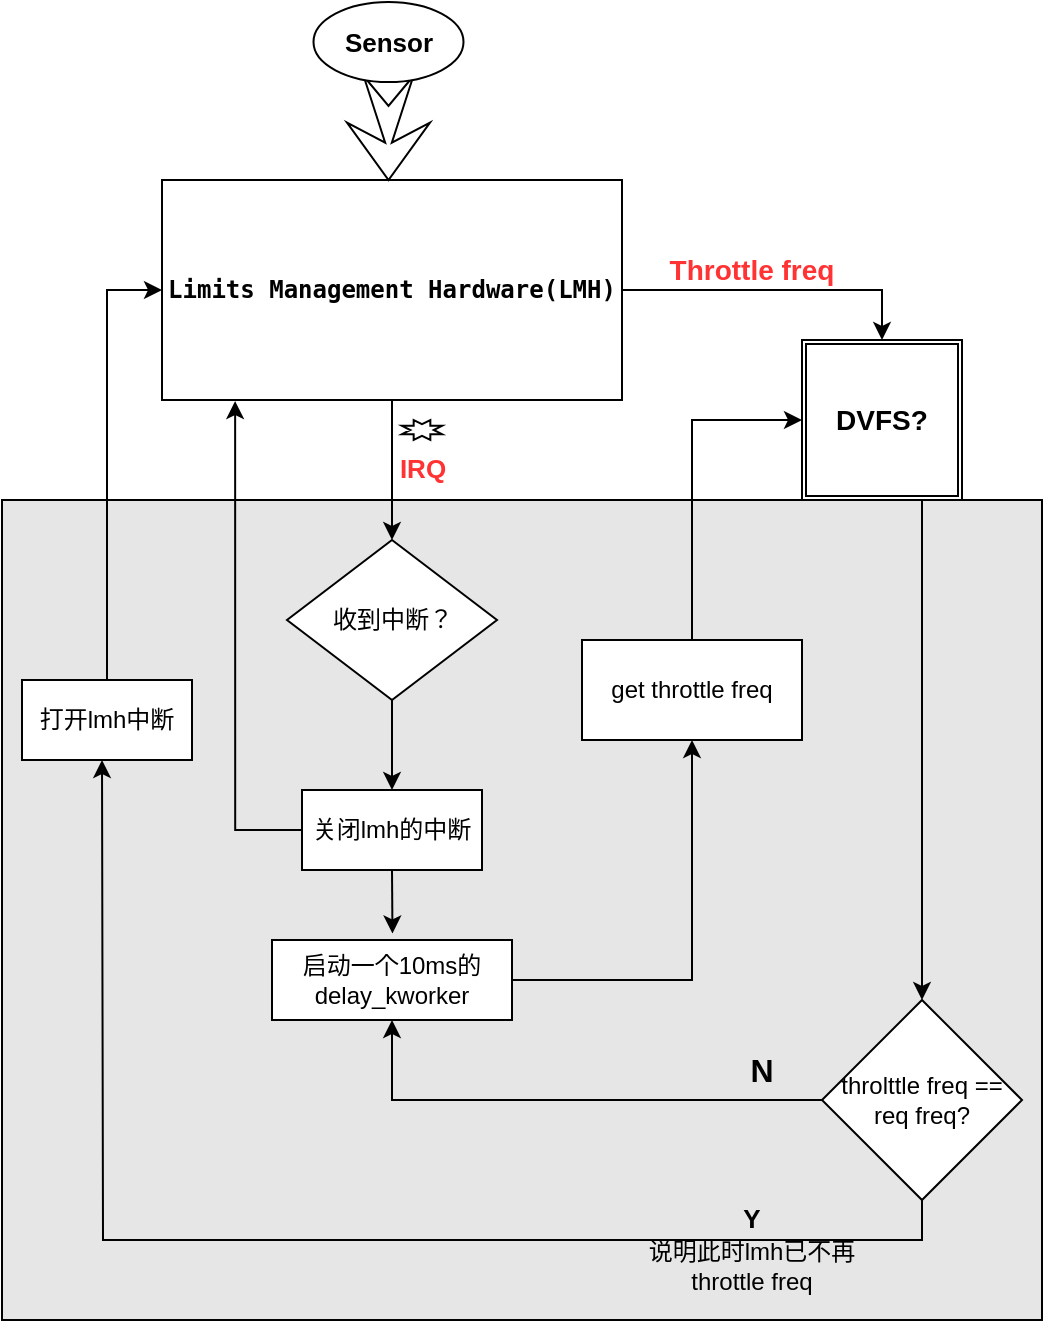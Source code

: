 <mxfile version="24.6.0" type="github">
  <diagram name="第 1 页" id="VTAUhPHFjqV-iyoxelCj">
    <mxGraphModel dx="1195" dy="665" grid="0" gridSize="10" guides="1" tooltips="1" connect="1" arrows="1" fold="1" page="1" pageScale="1" pageWidth="827" pageHeight="1169" math="0" shadow="0">
      <root>
        <mxCell id="0" />
        <mxCell id="1" parent="0" />
        <mxCell id="YY0MY4p-X_AZBxPH40uB-45" value="" style="rounded=0;whiteSpace=wrap;html=1;fillColor=#E6E6E6;" vertex="1" parent="1">
          <mxGeometry y="400" width="520" height="410" as="geometry" />
        </mxCell>
        <mxCell id="YY0MY4p-X_AZBxPH40uB-19" style="edgeStyle=orthogonalEdgeStyle;rounded=0;orthogonalLoop=1;jettySize=auto;html=1;exitX=0.5;exitY=1;exitDx=0;exitDy=0;entryX=0.5;entryY=0;entryDx=0;entryDy=0;" edge="1" parent="1" source="YY0MY4p-X_AZBxPH40uB-1" target="YY0MY4p-X_AZBxPH40uB-18">
          <mxGeometry relative="1" as="geometry" />
        </mxCell>
        <mxCell id="YY0MY4p-X_AZBxPH40uB-20" style="edgeStyle=orthogonalEdgeStyle;rounded=0;orthogonalLoop=1;jettySize=auto;html=1;entryX=0.5;entryY=0;entryDx=0;entryDy=0;" edge="1" parent="1" source="YY0MY4p-X_AZBxPH40uB-1" target="YY0MY4p-X_AZBxPH40uB-10">
          <mxGeometry relative="1" as="geometry" />
        </mxCell>
        <mxCell id="YY0MY4p-X_AZBxPH40uB-1" value="&lt;pre style=&quot;overflow: visible; text-align: start; background-color: rgb(255, 255, 255);&quot;&gt;Limits Management Hardware(LMH)&lt;/pre&gt;" style="rounded=0;whiteSpace=wrap;html=1;strokeWidth=1;fontStyle=1" vertex="1" parent="1">
          <mxGeometry x="80" y="240" width="230" height="110" as="geometry" />
        </mxCell>
        <mxCell id="YY0MY4p-X_AZBxPH40uB-4" value="" style="html=1;shadow=0;dashed=0;align=center;verticalAlign=middle;shape=mxgraph.arrows2.stylisedArrow;dy=0.92;dx=18.67;notch=15;feather=0.4;direction=south;" vertex="1" parent="1">
          <mxGeometry x="172.5" y="188" width="41.5" height="52" as="geometry" />
        </mxCell>
        <mxCell id="YY0MY4p-X_AZBxPH40uB-6" value="Sensor" style="strokeWidth=1;html=1;shape=mxgraph.flowchart.start_1;whiteSpace=wrap;fontStyle=1;fontSize=13;" vertex="1" parent="1">
          <mxGeometry x="155.75" y="151" width="75" height="40" as="geometry" />
        </mxCell>
        <mxCell id="YY0MY4p-X_AZBxPH40uB-13" value="IRQ" style="verticalLabelPosition=bottom;verticalAlign=top;html=1;shape=mxgraph.basic.8_point_star;fontStyle=1;fontSize=13;fontColor=#FF3333;" vertex="1" parent="1">
          <mxGeometry x="200" y="360" width="20" height="10" as="geometry" />
        </mxCell>
        <mxCell id="YY0MY4p-X_AZBxPH40uB-28" style="edgeStyle=orthogonalEdgeStyle;rounded=0;orthogonalLoop=1;jettySize=auto;html=1;exitX=0.75;exitY=1;exitDx=0;exitDy=0;entryX=0.5;entryY=0;entryDx=0;entryDy=0;" edge="1" parent="1" source="YY0MY4p-X_AZBxPH40uB-10" target="YY0MY4p-X_AZBxPH40uB-27">
          <mxGeometry relative="1" as="geometry" />
        </mxCell>
        <mxCell id="YY0MY4p-X_AZBxPH40uB-10" value="DVFS?" style="shape=ext;double=1;whiteSpace=wrap;html=1;aspect=fixed;fontStyle=1;fontSize=14;" vertex="1" parent="1">
          <mxGeometry x="400" y="320" width="80" height="80" as="geometry" />
        </mxCell>
        <mxCell id="YY0MY4p-X_AZBxPH40uB-38" style="edgeStyle=orthogonalEdgeStyle;rounded=0;orthogonalLoop=1;jettySize=auto;html=1;exitX=0.5;exitY=1;exitDx=0;exitDy=0;entryX=0.5;entryY=0;entryDx=0;entryDy=0;" edge="1" parent="1" source="YY0MY4p-X_AZBxPH40uB-18" target="YY0MY4p-X_AZBxPH40uB-33">
          <mxGeometry relative="1" as="geometry" />
        </mxCell>
        <mxCell id="YY0MY4p-X_AZBxPH40uB-18" value="收到中断？" style="rhombus;whiteSpace=wrap;html=1;" vertex="1" parent="1">
          <mxGeometry x="142.5" y="420" width="105" height="80" as="geometry" />
        </mxCell>
        <mxCell id="YY0MY4p-X_AZBxPH40uB-21" value="Throttle freq" style="text;html=1;align=center;verticalAlign=middle;whiteSpace=wrap;rounded=0;fontStyle=1;fontColor=#FF3333;fontSize=14;" vertex="1" parent="1">
          <mxGeometry x="330" y="270" width="90" height="30" as="geometry" />
        </mxCell>
        <mxCell id="YY0MY4p-X_AZBxPH40uB-31" style="edgeStyle=orthogonalEdgeStyle;rounded=0;orthogonalLoop=1;jettySize=auto;html=1;exitX=1;exitY=0.5;exitDx=0;exitDy=0;entryX=0.5;entryY=1;entryDx=0;entryDy=0;" edge="1" parent="1" source="YY0MY4p-X_AZBxPH40uB-22" target="YY0MY4p-X_AZBxPH40uB-30">
          <mxGeometry relative="1" as="geometry" />
        </mxCell>
        <mxCell id="YY0MY4p-X_AZBxPH40uB-22" value="启动一个10ms的delay_kworker" style="whiteSpace=wrap;html=1;" vertex="1" parent="1">
          <mxGeometry x="135" y="620" width="120" height="40" as="geometry" />
        </mxCell>
        <mxCell id="YY0MY4p-X_AZBxPH40uB-36" style="edgeStyle=orthogonalEdgeStyle;rounded=0;orthogonalLoop=1;jettySize=auto;html=1;entryX=0.5;entryY=1;entryDx=0;entryDy=0;" edge="1" parent="1" source="YY0MY4p-X_AZBxPH40uB-27" target="YY0MY4p-X_AZBxPH40uB-22">
          <mxGeometry relative="1" as="geometry" />
        </mxCell>
        <mxCell id="YY0MY4p-X_AZBxPH40uB-37" style="edgeStyle=orthogonalEdgeStyle;rounded=0;orthogonalLoop=1;jettySize=auto;html=1;exitX=0.5;exitY=1;exitDx=0;exitDy=0;" edge="1" parent="1" source="YY0MY4p-X_AZBxPH40uB-27">
          <mxGeometry relative="1" as="geometry">
            <mxPoint x="50" y="530" as="targetPoint" />
            <mxPoint x="420" y="740" as="sourcePoint" />
          </mxGeometry>
        </mxCell>
        <mxCell id="YY0MY4p-X_AZBxPH40uB-27" value="throlttle freq == req freq?" style="rhombus;whiteSpace=wrap;html=1;" vertex="1" parent="1">
          <mxGeometry x="410" y="650" width="100" height="100" as="geometry" />
        </mxCell>
        <mxCell id="YY0MY4p-X_AZBxPH40uB-32" style="edgeStyle=orthogonalEdgeStyle;rounded=0;orthogonalLoop=1;jettySize=auto;html=1;exitX=0.5;exitY=0;exitDx=0;exitDy=0;entryX=0;entryY=0.5;entryDx=0;entryDy=0;" edge="1" parent="1" source="YY0MY4p-X_AZBxPH40uB-30" target="YY0MY4p-X_AZBxPH40uB-10">
          <mxGeometry relative="1" as="geometry" />
        </mxCell>
        <mxCell id="YY0MY4p-X_AZBxPH40uB-30" value="get throttle freq" style="rounded=0;whiteSpace=wrap;html=1;" vertex="1" parent="1">
          <mxGeometry x="290" y="470" width="110" height="50" as="geometry" />
        </mxCell>
        <mxCell id="YY0MY4p-X_AZBxPH40uB-33" value="关闭lmh的中断" style="rounded=0;whiteSpace=wrap;html=1;" vertex="1" parent="1">
          <mxGeometry x="150" y="545" width="90" height="40" as="geometry" />
        </mxCell>
        <mxCell id="YY0MY4p-X_AZBxPH40uB-35" value="N" style="text;html=1;align=center;verticalAlign=middle;whiteSpace=wrap;rounded=0;fontStyle=1;fontSize=16;" vertex="1" parent="1">
          <mxGeometry x="350" y="670" width="60" height="30" as="geometry" />
        </mxCell>
        <mxCell id="YY0MY4p-X_AZBxPH40uB-39" style="edgeStyle=orthogonalEdgeStyle;rounded=0;orthogonalLoop=1;jettySize=auto;html=1;exitX=0.5;exitY=1;exitDx=0;exitDy=0;entryX=0.502;entryY=-0.082;entryDx=0;entryDy=0;entryPerimeter=0;" edge="1" parent="1" source="YY0MY4p-X_AZBxPH40uB-33" target="YY0MY4p-X_AZBxPH40uB-22">
          <mxGeometry relative="1" as="geometry" />
        </mxCell>
        <mxCell id="YY0MY4p-X_AZBxPH40uB-41" style="edgeStyle=orthogonalEdgeStyle;rounded=0;orthogonalLoop=1;jettySize=auto;html=1;exitX=0.5;exitY=0;exitDx=0;exitDy=0;entryX=0;entryY=0.5;entryDx=0;entryDy=0;" edge="1" parent="1" source="YY0MY4p-X_AZBxPH40uB-40" target="YY0MY4p-X_AZBxPH40uB-1">
          <mxGeometry relative="1" as="geometry" />
        </mxCell>
        <mxCell id="YY0MY4p-X_AZBxPH40uB-40" value="打开lmh中断" style="rounded=0;whiteSpace=wrap;html=1;" vertex="1" parent="1">
          <mxGeometry x="10" y="490" width="85" height="40" as="geometry" />
        </mxCell>
        <mxCell id="YY0MY4p-X_AZBxPH40uB-42" value="Y&lt;div style=&quot;&quot;&gt;&lt;span style=&quot;font-weight: normal;&quot;&gt;&lt;font style=&quot;font-size: 12px;&quot;&gt;说明此时lmh已不再throttle freq&lt;/font&gt;&lt;/span&gt;&lt;/div&gt;" style="text;html=1;align=center;verticalAlign=middle;whiteSpace=wrap;rounded=0;fontStyle=1;fontSize=13;" vertex="1" parent="1">
          <mxGeometry x="310" y="760" width="130" height="30" as="geometry" />
        </mxCell>
        <mxCell id="YY0MY4p-X_AZBxPH40uB-43" style="edgeStyle=orthogonalEdgeStyle;rounded=0;orthogonalLoop=1;jettySize=auto;html=1;exitX=0;exitY=0.5;exitDx=0;exitDy=0;entryX=0.159;entryY=1.005;entryDx=0;entryDy=0;entryPerimeter=0;" edge="1" parent="1" source="YY0MY4p-X_AZBxPH40uB-33" target="YY0MY4p-X_AZBxPH40uB-1">
          <mxGeometry relative="1" as="geometry" />
        </mxCell>
      </root>
    </mxGraphModel>
  </diagram>
</mxfile>
